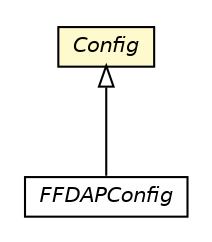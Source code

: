 #!/usr/local/bin/dot
#
# Class diagram 
# Generated by UMLGraph version 5.1 (http://www.umlgraph.org/)
#

digraph G {
	edge [fontname="Helvetica",fontsize=10,labelfontname="Helvetica",labelfontsize=10];
	node [fontname="Helvetica",fontsize=10,shape=plaintext];
	nodesep=0.25;
	ranksep=0.5;
	// pt.ist.fenixframework.Config
	c11584 [label=<<table title="pt.ist.fenixframework.Config" border="0" cellborder="1" cellspacing="0" cellpadding="2" port="p" bgcolor="lemonChiffon" href="./Config.html">
		<tr><td><table border="0" cellspacing="0" cellpadding="1">
<tr><td align="center" balign="center"><font face="Helvetica-Oblique"> Config </font></td></tr>
		</table></td></tr>
		</table>>, fontname="Helvetica", fontcolor="black", fontsize=10.0];
	// pt.ist.fenixframework.dap.FFDAPConfig
	c11684 [label=<<table title="pt.ist.fenixframework.dap.FFDAPConfig" border="0" cellborder="1" cellspacing="0" cellpadding="2" port="p" href="./dap/FFDAPConfig.html">
		<tr><td><table border="0" cellspacing="0" cellpadding="1">
<tr><td align="center" balign="center"><font face="Helvetica-Oblique"> FFDAPConfig </font></td></tr>
		</table></td></tr>
		</table>>, fontname="Helvetica", fontcolor="black", fontsize=10.0];
	//pt.ist.fenixframework.dap.FFDAPConfig extends pt.ist.fenixframework.Config
	c11584:p -> c11684:p [dir=back,arrowtail=empty];
}

